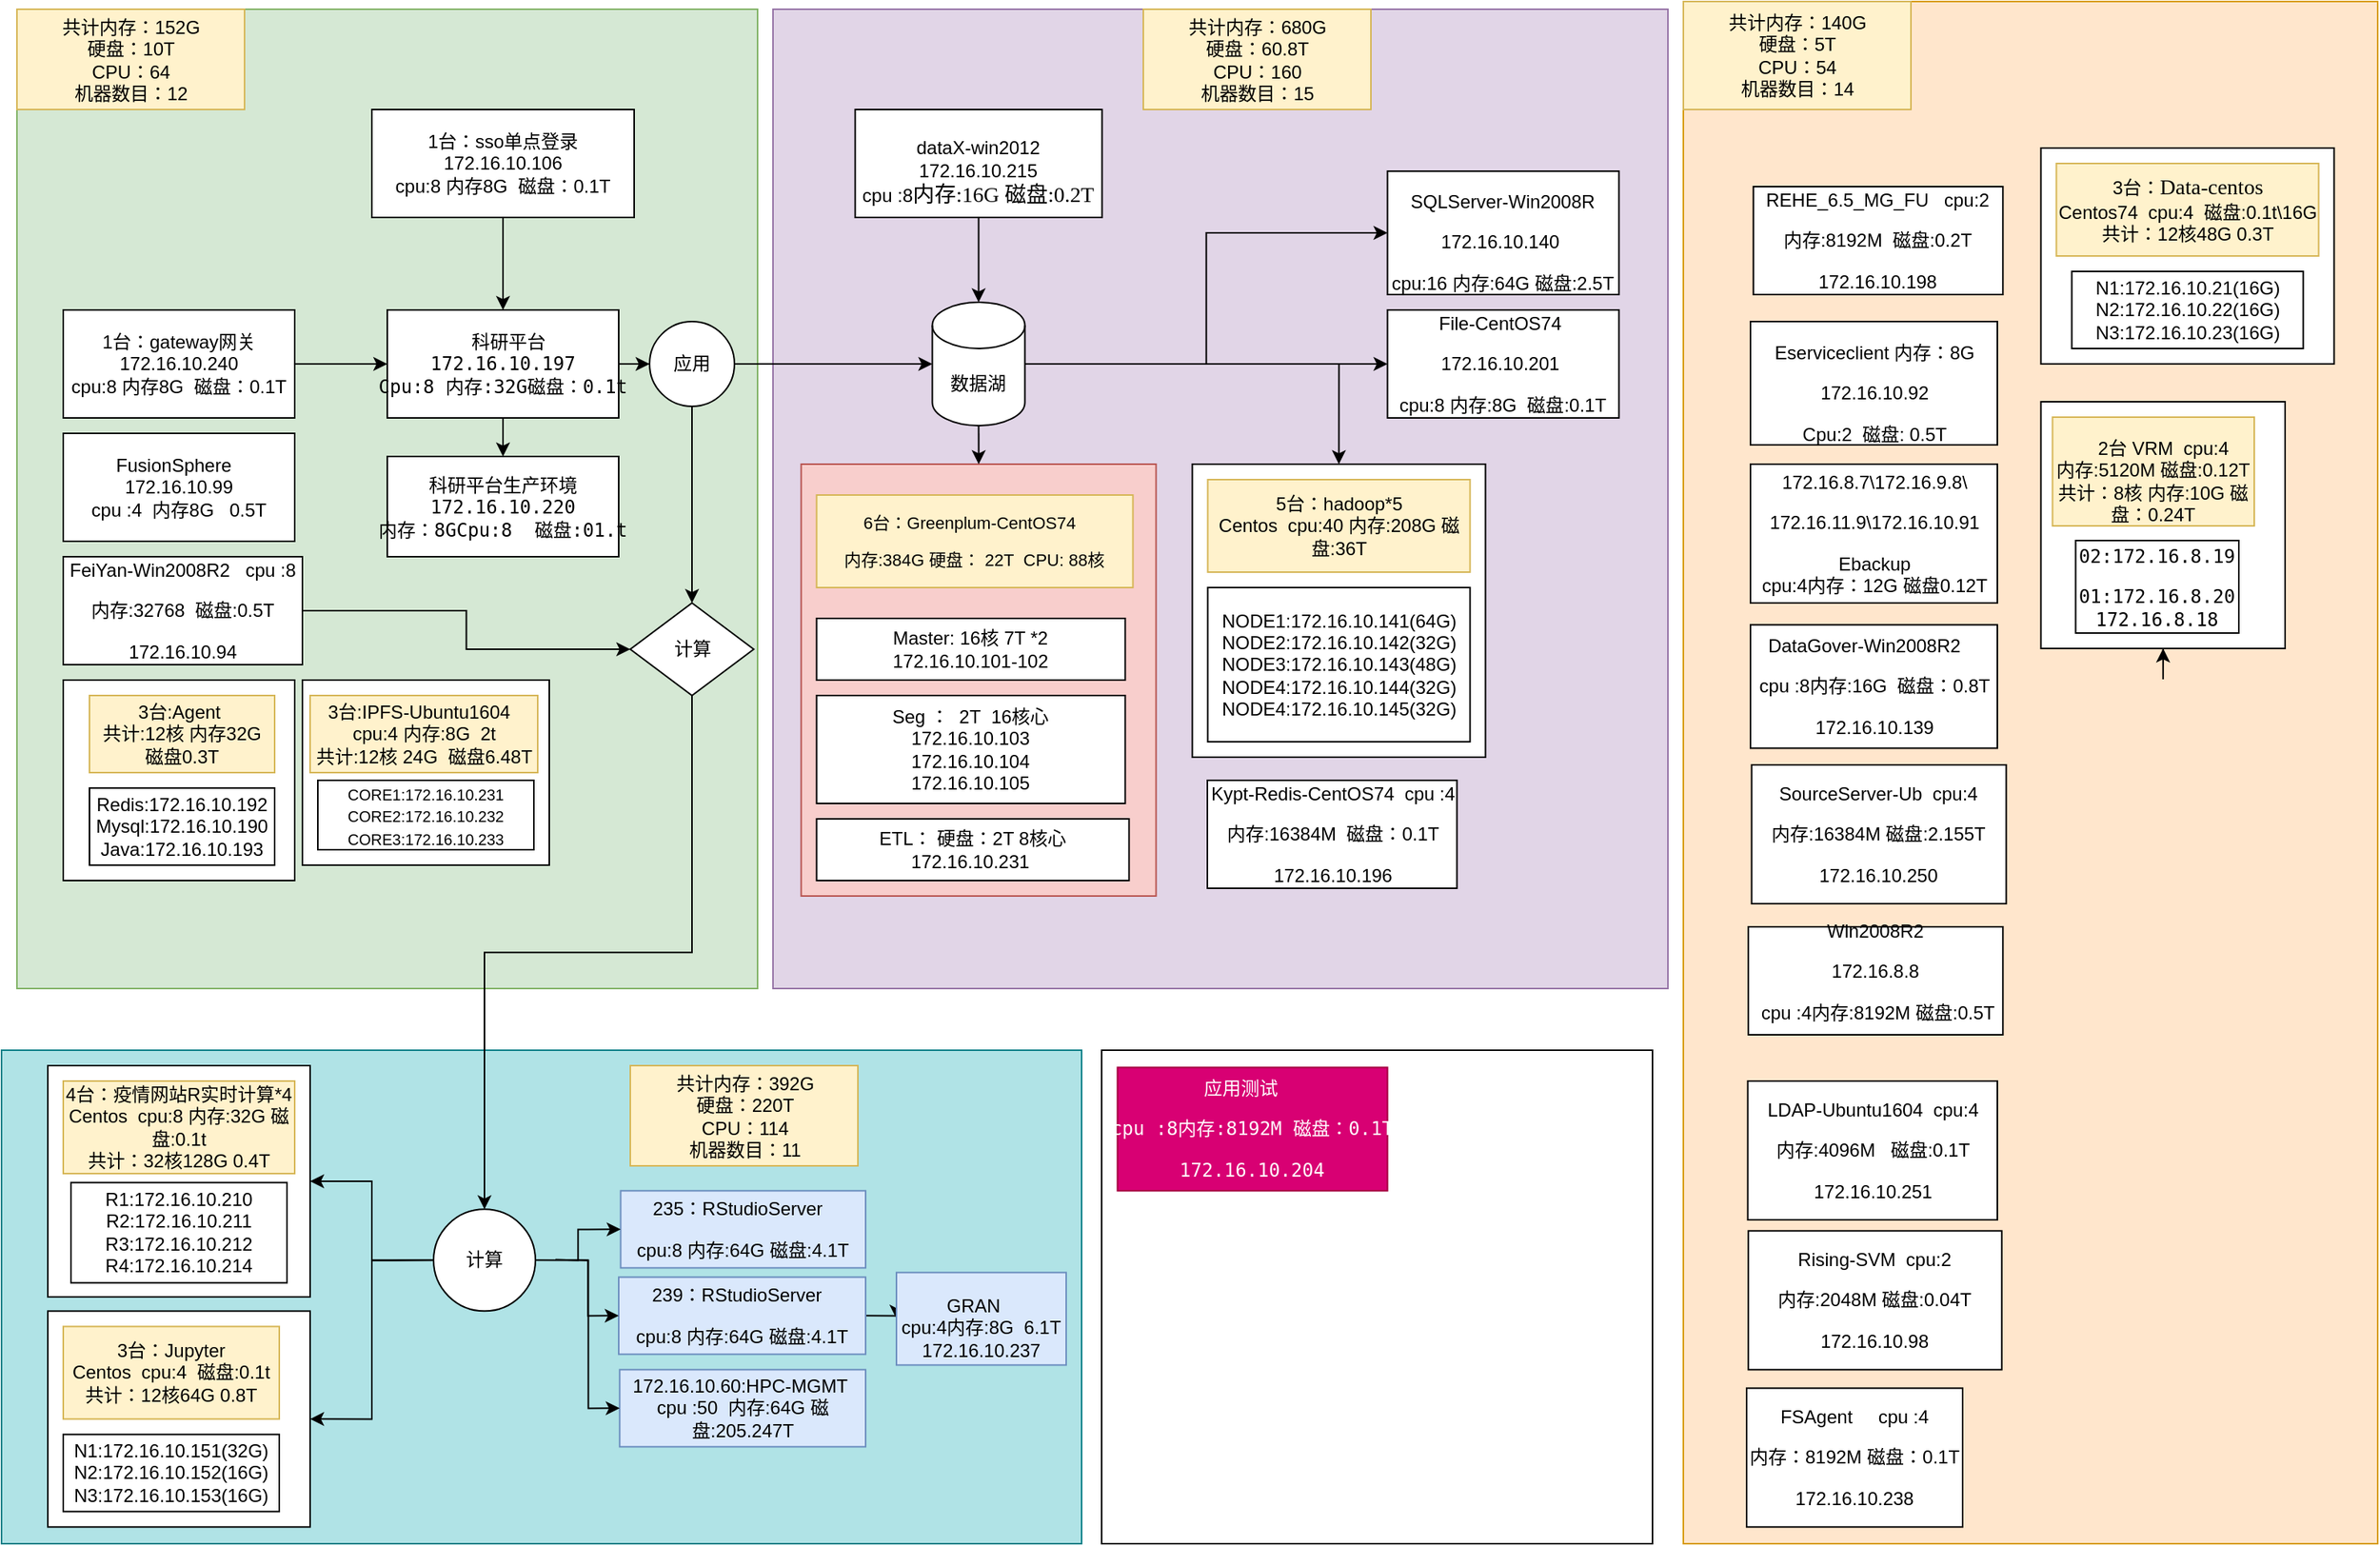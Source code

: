<mxfile version="13.9.1" type="github">
  <diagram id="a9xWCEwnpVEeIXBJkN2v" name="Page-5">
    <mxGraphModel dx="1422" dy="738" grid="1" gridSize="10" guides="1" tooltips="1" connect="1" arrows="1" fold="1" page="1" pageScale="1" pageWidth="827" pageHeight="1169" math="0" shadow="0">
      <root>
        <mxCell id="_sOQdATYZZMaT-qopSS8-0" />
        <mxCell id="_sOQdATYZZMaT-qopSS8-1" parent="_sOQdATYZZMaT-qopSS8-0" />
        <mxCell id="qQzqWTpzE-Hvz-Owr3Zb-6" value="" style="rounded=0;whiteSpace=wrap;html=1;" vertex="1" parent="_sOQdATYZZMaT-qopSS8-1">
          <mxGeometry x="753" y="770" width="357" height="320" as="geometry" />
        </mxCell>
        <mxCell id="RmF8rrvMvzuQaB33yWGe-4" value="" style="rounded=0;whiteSpace=wrap;html=1;fillColor=#ffe6cc;strokeColor=#d79b00;" parent="_sOQdATYZZMaT-qopSS8-1" vertex="1">
          <mxGeometry x="1130" y="90" width="450" height="1000" as="geometry" />
        </mxCell>
        <mxCell id="VveefS2Lsn5nwEsutOwT-69" value="" style="rounded=0;whiteSpace=wrap;html=1;fillColor=#b0e3e6;strokeColor=#0e8088;" parent="_sOQdATYZZMaT-qopSS8-1" vertex="1">
          <mxGeometry x="40" y="770" width="700" height="320" as="geometry" />
        </mxCell>
        <mxCell id="VveefS2Lsn5nwEsutOwT-68" value="" style="rounded=0;whiteSpace=wrap;html=1;fillColor=#d5e8d4;strokeColor=#82b366;" parent="_sOQdATYZZMaT-qopSS8-1" vertex="1">
          <mxGeometry x="50" y="95" width="480" height="635" as="geometry" />
        </mxCell>
        <mxCell id="VveefS2Lsn5nwEsutOwT-67" value="" style="rounded=0;whiteSpace=wrap;html=1;fillColor=#e1d5e7;strokeColor=#9673a6;" parent="_sOQdATYZZMaT-qopSS8-1" vertex="1">
          <mxGeometry x="540" y="95" width="580" height="635" as="geometry" />
        </mxCell>
        <mxCell id="VveefS2Lsn5nwEsutOwT-2" style="edgeStyle=orthogonalEdgeStyle;rounded=0;orthogonalLoop=1;jettySize=auto;html=1;exitX=1;exitY=0.5;exitDx=0;exitDy=0;entryX=0;entryY=0.5;entryDx=0;entryDy=0;" parent="_sOQdATYZZMaT-qopSS8-1" source="VveefS2Lsn5nwEsutOwT-0" target="VveefS2Lsn5nwEsutOwT-1" edge="1">
          <mxGeometry relative="1" as="geometry" />
        </mxCell>
        <mxCell id="VveefS2Lsn5nwEsutOwT-0" value="1台：gateway网关&lt;br&gt;172.16.10.240&lt;br&gt;cpu:8&amp;nbsp;&lt;span&gt;内存&lt;/span&gt;&lt;span lang=&quot;EN-US&quot;&gt;8G&amp;nbsp; &lt;/span&gt;&lt;span&gt;磁盘：&lt;/span&gt;&lt;span lang=&quot;EN-US&quot;&gt;0.1T&lt;/span&gt;" style="rounded=0;whiteSpace=wrap;html=1;" parent="_sOQdATYZZMaT-qopSS8-1" vertex="1">
          <mxGeometry x="80" y="290" width="150" height="70" as="geometry" />
        </mxCell>
        <mxCell id="VveefS2Lsn5nwEsutOwT-64" style="edgeStyle=orthogonalEdgeStyle;rounded=0;orthogonalLoop=1;jettySize=auto;html=1;exitX=1;exitY=0.5;exitDx=0;exitDy=0;" parent="_sOQdATYZZMaT-qopSS8-1" source="VveefS2Lsn5nwEsutOwT-1" target="VveefS2Lsn5nwEsutOwT-63" edge="1">
          <mxGeometry relative="1" as="geometry" />
        </mxCell>
        <mxCell id="qQzqWTpzE-Hvz-Owr3Zb-5" style="edgeStyle=orthogonalEdgeStyle;rounded=0;orthogonalLoop=1;jettySize=auto;html=1;exitX=0.5;exitY=1;exitDx=0;exitDy=0;entryX=0.5;entryY=0;entryDx=0;entryDy=0;" edge="1" parent="_sOQdATYZZMaT-qopSS8-1" source="VveefS2Lsn5nwEsutOwT-1" target="VveefS2Lsn5nwEsutOwT-82">
          <mxGeometry relative="1" as="geometry" />
        </mxCell>
        <mxCell id="VveefS2Lsn5nwEsutOwT-1" value="&lt;pre&gt;&amp;nbsp;科研平台&lt;br&gt;172.16.10.197&lt;span&gt;&lt;br&gt;&lt;/span&gt;&lt;span&gt;Cpu&lt;/span&gt;&lt;span lang=&quot;EN-US&quot;&gt;:8&amp;nbsp;&lt;/span&gt;内存&lt;span lang=&quot;EN-US&quot;&gt;:32G&lt;span&gt;磁盘：&lt;/span&gt;&lt;span lang=&quot;EN-US&quot;&gt;0.1t&lt;/span&gt;&lt;br&gt;&lt;/span&gt;&lt;/pre&gt;" style="rounded=0;whiteSpace=wrap;html=1;" parent="_sOQdATYZZMaT-qopSS8-1" vertex="1">
          <mxGeometry x="290" y="290" width="150" height="70" as="geometry" />
        </mxCell>
        <mxCell id="VveefS2Lsn5nwEsutOwT-54" style="edgeStyle=orthogonalEdgeStyle;rounded=0;orthogonalLoop=1;jettySize=auto;html=1;exitX=0.5;exitY=1;exitDx=0;exitDy=0;" parent="_sOQdATYZZMaT-qopSS8-1" source="VveefS2Lsn5nwEsutOwT-3" target="VveefS2Lsn5nwEsutOwT-50" edge="1">
          <mxGeometry relative="1" as="geometry" />
        </mxCell>
        <mxCell id="VveefS2Lsn5nwEsutOwT-3" value="&lt;p class=&quot;MsoNormal&quot; align=&quot;center&quot;&gt;&lt;/p&gt;dataX-win2012&lt;br&gt;172.16.10.215&lt;br&gt;cpu :8&lt;span style=&quot;font-size: 10.5pt&quot;&gt;内存&lt;/span&gt;&lt;span lang=&quot;EN-US&quot; style=&quot;font-size: 10.5pt ; font-family: &amp;#34;calibri&amp;#34; , &amp;#34;sans-serif&amp;#34;&quot;&gt;:16G&amp;nbsp;&lt;/span&gt;&lt;span style=&quot;font-size: 10.5pt&quot;&gt;磁盘&lt;/span&gt;&lt;span lang=&quot;EN-US&quot; style=&quot;font-size: 10.5pt ; font-family: &amp;#34;calibri&amp;#34; , &amp;#34;sans-serif&amp;#34;&quot;&gt;:0.2T&lt;/span&gt;" style="rounded=0;whiteSpace=wrap;html=1;" parent="_sOQdATYZZMaT-qopSS8-1" vertex="1">
          <mxGeometry x="593.25" y="160" width="160" height="70" as="geometry" />
        </mxCell>
        <mxCell id="VveefS2Lsn5nwEsutOwT-4" value="" style="rounded=0;whiteSpace=wrap;html=1;" parent="_sOQdATYZZMaT-qopSS8-1" vertex="1">
          <mxGeometry x="70" y="780" width="170" height="150" as="geometry" />
        </mxCell>
        <mxCell id="VveefS2Lsn5nwEsutOwT-7" value="&lt;span&gt;R2:172.16.10.212&lt;/span&gt;" style="rounded=0;whiteSpace=wrap;html=1;" parent="_sOQdATYZZMaT-qopSS8-1" vertex="1">
          <mxGeometry x="663.25" y="500" width="110" height="30" as="geometry" />
        </mxCell>
        <mxCell id="VveefS2Lsn5nwEsutOwT-8" value="&lt;span&gt;R4:172.16.10.214&lt;/span&gt;" style="rounded=0;whiteSpace=wrap;html=1;" parent="_sOQdATYZZMaT-qopSS8-1" vertex="1">
          <mxGeometry x="663.25" y="550" width="110" height="30" as="geometry" />
        </mxCell>
        <mxCell id="VveefS2Lsn5nwEsutOwT-9" value="4台：疫情网站R实时计算*4&lt;br&gt;&lt;span&gt;Centos&lt;/span&gt;&lt;span&gt;&amp;nbsp;&amp;nbsp;&lt;/span&gt;&lt;span&gt;cpu:8&amp;nbsp;&lt;/span&gt;&lt;span&gt;内存&lt;/span&gt;&lt;span lang=&quot;EN-US&quot;&gt;:32G&amp;nbsp;&lt;/span&gt;&lt;span&gt;磁盘&lt;/span&gt;&lt;span lang=&quot;EN-US&quot;&gt;:0.1t&lt;br&gt;&lt;/span&gt;&lt;span&gt;共计：32核128G 0.4T&lt;br&gt;&lt;/span&gt;" style="rounded=0;whiteSpace=wrap;html=1;fillColor=#fff2cc;strokeColor=#d6b656;" parent="_sOQdATYZZMaT-qopSS8-1" vertex="1">
          <mxGeometry x="80" y="790" width="150" height="60" as="geometry" />
        </mxCell>
        <mxCell id="VveefS2Lsn5nwEsutOwT-10" value="" style="rounded=0;whiteSpace=wrap;html=1;fillColor=#f8cecc;strokeColor=#b85450;" parent="_sOQdATYZZMaT-qopSS8-1" vertex="1">
          <mxGeometry x="558.25" y="390" width="230" height="280" as="geometry" />
        </mxCell>
        <mxCell id="VveefS2Lsn5nwEsutOwT-11" value="Master: 16核 7T *2&lt;br&gt;172.16.10.101-102" style="rounded=0;whiteSpace=wrap;html=1;" parent="_sOQdATYZZMaT-qopSS8-1" vertex="1">
          <mxGeometry x="568.25" y="490" width="200" height="40" as="geometry" />
        </mxCell>
        <mxCell id="VveefS2Lsn5nwEsutOwT-15" value="Seg ：&amp;nbsp; 2T&amp;nbsp; 16核心&lt;br&gt;172.16.10.103&lt;br&gt;172.16.10.104&lt;br&gt;172.16.10.105" style="rounded=0;whiteSpace=wrap;html=1;" parent="_sOQdATYZZMaT-qopSS8-1" vertex="1">
          <mxGeometry x="568.25" y="540" width="200" height="70" as="geometry" />
        </mxCell>
        <mxCell id="VveefS2Lsn5nwEsutOwT-19" value="R1:172.16.10.210&lt;br&gt;R2:172.16.10.211&lt;br&gt;R3:172.16.10.212&lt;br&gt;R4:172.16.10.214" style="rounded=0;whiteSpace=wrap;html=1;" parent="_sOQdATYZZMaT-qopSS8-1" vertex="1">
          <mxGeometry x="85" y="855.83" width="140" height="65" as="geometry" />
        </mxCell>
        <mxCell id="VveefS2Lsn5nwEsutOwT-23" value="&lt;p class=&quot;MsoNormal&quot; style=&quot;font-size: 11px&quot;&gt;&lt;span lang=&quot;EN-US&quot; style=&quot;font-size: 11px&quot;&gt;&lt;font style=&quot;font-size: 11px&quot;&gt;6台：Greenplum-CentOS74&amp;nbsp;&amp;nbsp;&lt;/font&gt;&lt;/span&gt;&lt;/p&gt;&lt;p class=&quot;MsoNormal&quot; style=&quot;font-size: 11px&quot;&gt;&lt;font&gt;内存&lt;span lang=&quot;EN-US&quot;&gt;:384G&amp;nbsp;&lt;/span&gt;&lt;/font&gt;&lt;span&gt;硬盘： 22T&amp;nbsp;&amp;nbsp;&lt;/span&gt;&lt;span&gt;CPU: 88核&lt;/span&gt;&lt;/p&gt;" style="rounded=0;whiteSpace=wrap;html=1;fillColor=#fff2cc;strokeColor=#d6b656;" parent="_sOQdATYZZMaT-qopSS8-1" vertex="1">
          <mxGeometry x="568.25" y="410" width="205" height="60" as="geometry" />
        </mxCell>
        <mxCell id="VveefS2Lsn5nwEsutOwT-24" value="ETL： 硬盘：2T 8核心&lt;br&gt;172.16.10.231&amp;nbsp;" style="rounded=0;whiteSpace=wrap;html=1;" parent="_sOQdATYZZMaT-qopSS8-1" vertex="1">
          <mxGeometry x="568.25" y="620" width="202.5" height="40" as="geometry" />
        </mxCell>
        <mxCell id="VveefS2Lsn5nwEsutOwT-27" style="edgeStyle=orthogonalEdgeStyle;rounded=0;orthogonalLoop=1;jettySize=auto;html=1;exitX=0.5;exitY=1;exitDx=0;exitDy=0;" parent="_sOQdATYZZMaT-qopSS8-1" source="VveefS2Lsn5nwEsutOwT-26" target="VveefS2Lsn5nwEsutOwT-1" edge="1">
          <mxGeometry relative="1" as="geometry" />
        </mxCell>
        <mxCell id="VveefS2Lsn5nwEsutOwT-26" value="1台：sso单点登录&lt;br&gt;172.16.10.106&lt;br&gt;cpu:8&amp;nbsp;&lt;span&gt;内存&lt;/span&gt;&lt;span lang=&quot;EN-US&quot;&gt;8G&amp;nbsp; &lt;/span&gt;&lt;span&gt;磁盘：&lt;/span&gt;&lt;span lang=&quot;EN-US&quot;&gt;0.1T&lt;/span&gt;" style="rounded=0;whiteSpace=wrap;html=1;" parent="_sOQdATYZZMaT-qopSS8-1" vertex="1">
          <mxGeometry x="280" y="160" width="170" height="70" as="geometry" />
        </mxCell>
        <mxCell id="VveefS2Lsn5nwEsutOwT-29" value="&lt;p class=&quot;MsoNormal&quot;&gt;&lt;span lang=&quot;EN-US&quot;&gt;File-CentOS74&amp;nbsp;&lt;/span&gt;&lt;/p&gt;&lt;p class=&quot;MsoNormal&quot;&gt;&lt;span lang=&quot;EN-US&quot;&gt;172.16.10.201&amp;nbsp;&lt;/span&gt;&lt;/p&gt;&lt;p class=&quot;MsoNormal&quot;&gt;&lt;span lang=&quot;EN-US&quot;&gt;cpu:8&amp;nbsp;&lt;/span&gt;&lt;span&gt;内存&lt;/span&gt;&lt;span lang=&quot;EN-US&quot;&gt;:8G&amp;nbsp; &lt;/span&gt;&lt;span&gt;磁盘&lt;/span&gt;&lt;span lang=&quot;EN-US&quot;&gt;:0.1T&lt;/span&gt;&lt;/p&gt;" style="rounded=0;whiteSpace=wrap;html=1;" parent="_sOQdATYZZMaT-qopSS8-1" vertex="1">
          <mxGeometry x="938.25" y="290" width="150" height="70" as="geometry" />
        </mxCell>
        <mxCell id="VveefS2Lsn5nwEsutOwT-31" value="&lt;p class=&quot;MsoNormal&quot; align=&quot;center&quot;&gt;&lt;span lang=&quot;EN-US&quot;&gt;235：RStudioServer&amp;nbsp;&amp;nbsp;&lt;/span&gt;&lt;/p&gt;&lt;p class=&quot;MsoNormal&quot; align=&quot;center&quot;&gt;&lt;span lang=&quot;EN-US&quot;&gt;cpu:8&amp;nbsp;&lt;/span&gt;&lt;span&gt;内存&lt;/span&gt;&lt;span lang=&quot;EN-US&quot;&gt;:64G&amp;nbsp;&lt;/span&gt;&lt;span&gt;磁盘&lt;/span&gt;&lt;span lang=&quot;EN-US&quot;&gt;:4.1T&lt;/span&gt;&lt;/p&gt;" style="rounded=0;whiteSpace=wrap;html=1;fillColor=#dae8fc;strokeColor=#6c8ebf;" parent="_sOQdATYZZMaT-qopSS8-1" vertex="1">
          <mxGeometry x="441.25" y="861.17" width="158.75" height="50" as="geometry" />
        </mxCell>
        <mxCell id="RmF8rrvMvzuQaB33yWGe-5" style="edgeStyle=orthogonalEdgeStyle;rounded=0;orthogonalLoop=1;jettySize=auto;html=1;exitX=1;exitY=0.5;exitDx=0;exitDy=0;entryX=0;entryY=0.5;entryDx=0;entryDy=0;" parent="_sOQdATYZZMaT-qopSS8-1" source="VveefS2Lsn5nwEsutOwT-32" target="uSNJX9DwxcgCSr0mQPIk-10" edge="1">
          <mxGeometry relative="1" as="geometry" />
        </mxCell>
        <mxCell id="VveefS2Lsn5nwEsutOwT-32" value="&lt;p class=&quot;MsoNormal&quot; align=&quot;center&quot;&gt;&lt;span lang=&quot;EN-US&quot;&gt;239：RStudioServer&amp;nbsp;&amp;nbsp;&lt;/span&gt;&lt;/p&gt;&lt;p class=&quot;MsoNormal&quot; align=&quot;center&quot;&gt;&lt;span lang=&quot;EN-US&quot;&gt;cpu:8&amp;nbsp;&lt;/span&gt;&lt;span&gt;内存&lt;/span&gt;&lt;span lang=&quot;EN-US&quot;&gt;:64G&amp;nbsp;&lt;/span&gt;&lt;span&gt;磁盘&lt;/span&gt;&lt;span lang=&quot;EN-US&quot;&gt;:4.1T&lt;/span&gt;&lt;/p&gt;" style="rounded=0;whiteSpace=wrap;html=1;fillColor=#dae8fc;strokeColor=#6c8ebf;" parent="_sOQdATYZZMaT-qopSS8-1" vertex="1">
          <mxGeometry x="440" y="917.17" width="160" height="50" as="geometry" />
        </mxCell>
        <mxCell id="VveefS2Lsn5nwEsutOwT-33" value="&lt;p class=&quot;MsoNormal&quot;&gt;&lt;span lang=&quot;EN-US&quot;&gt;172.16.10.60:HPC-MGMT&amp;nbsp;&lt;br&gt;cpu :50&amp;nbsp;&amp;nbsp;&lt;/span&gt;&lt;span&gt;内存&lt;/span&gt;&lt;span lang=&quot;EN-US&quot;&gt;:64G&amp;nbsp;&lt;/span&gt;&lt;span&gt;磁盘&lt;/span&gt;&lt;span lang=&quot;EN-US&quot;&gt;:205.247T&lt;/span&gt;&lt;/p&gt;" style="rounded=0;whiteSpace=wrap;html=1;fillColor=#dae8fc;strokeColor=#6c8ebf;" parent="_sOQdATYZZMaT-qopSS8-1" vertex="1">
          <mxGeometry x="440.63" y="977.17" width="159.37" height="50" as="geometry" />
        </mxCell>
        <mxCell id="VveefS2Lsn5nwEsutOwT-46" value="" style="rounded=0;whiteSpace=wrap;html=1;" parent="_sOQdATYZZMaT-qopSS8-1" vertex="1">
          <mxGeometry x="811.75" y="390" width="190" height="190" as="geometry" />
        </mxCell>
        <mxCell id="VveefS2Lsn5nwEsutOwT-47" value="5台：hadoop*5&lt;br&gt;&lt;span&gt;Centos&lt;/span&gt;&lt;span&gt;&amp;nbsp;&amp;nbsp;&lt;/span&gt;&lt;span&gt;cpu:40&amp;nbsp;&lt;/span&gt;&lt;span&gt;内存&lt;/span&gt;&lt;span lang=&quot;EN-US&quot;&gt;:208G&amp;nbsp;&lt;/span&gt;&lt;span&gt;磁盘&lt;/span&gt;&lt;span lang=&quot;EN-US&quot;&gt;:36T&lt;/span&gt;&lt;span&gt;&lt;br&gt;&lt;/span&gt;" style="rounded=0;whiteSpace=wrap;html=1;fillColor=#fff2cc;strokeColor=#d6b656;" parent="_sOQdATYZZMaT-qopSS8-1" vertex="1">
          <mxGeometry x="821.75" y="400" width="170" height="60" as="geometry" />
        </mxCell>
        <mxCell id="VveefS2Lsn5nwEsutOwT-48" value="NODE1:172.16.10.141(64G)&lt;br&gt;NODE2:172.16.10.142(32G)&lt;br&gt;NODE3:172.16.10.143(48G)&lt;br&gt;NODE4:172.16.10.144(32G)&lt;br&gt;NODE4:172.16.10.145(32G)" style="rounded=0;whiteSpace=wrap;html=1;" parent="_sOQdATYZZMaT-qopSS8-1" vertex="1">
          <mxGeometry x="821.75" y="470" width="170" height="100" as="geometry" />
        </mxCell>
        <mxCell id="VveefS2Lsn5nwEsutOwT-53" style="edgeStyle=orthogonalEdgeStyle;rounded=0;orthogonalLoop=1;jettySize=auto;html=1;exitX=1;exitY=0.5;exitDx=0;exitDy=0;exitPerimeter=0;entryX=0.5;entryY=0;entryDx=0;entryDy=0;" parent="_sOQdATYZZMaT-qopSS8-1" source="VveefS2Lsn5nwEsutOwT-50" target="VveefS2Lsn5nwEsutOwT-46" edge="1">
          <mxGeometry relative="1" as="geometry" />
        </mxCell>
        <mxCell id="VveefS2Lsn5nwEsutOwT-61" style="edgeStyle=orthogonalEdgeStyle;rounded=0;orthogonalLoop=1;jettySize=auto;html=1;exitX=1;exitY=0.5;exitDx=0;exitDy=0;exitPerimeter=0;" parent="_sOQdATYZZMaT-qopSS8-1" source="VveefS2Lsn5nwEsutOwT-50" target="VveefS2Lsn5nwEsutOwT-29" edge="1">
          <mxGeometry relative="1" as="geometry" />
        </mxCell>
        <mxCell id="VveefS2Lsn5nwEsutOwT-62" style="edgeStyle=orthogonalEdgeStyle;rounded=0;orthogonalLoop=1;jettySize=auto;html=1;exitX=1;exitY=0.5;exitDx=0;exitDy=0;exitPerimeter=0;entryX=0;entryY=0.5;entryDx=0;entryDy=0;" parent="_sOQdATYZZMaT-qopSS8-1" source="VveefS2Lsn5nwEsutOwT-50" target="VveefS2Lsn5nwEsutOwT-60" edge="1">
          <mxGeometry relative="1" as="geometry" />
        </mxCell>
        <mxCell id="VveefS2Lsn5nwEsutOwT-66" style="edgeStyle=orthogonalEdgeStyle;rounded=0;orthogonalLoop=1;jettySize=auto;html=1;exitX=0.5;exitY=1;exitDx=0;exitDy=0;exitPerimeter=0;" parent="_sOQdATYZZMaT-qopSS8-1" source="VveefS2Lsn5nwEsutOwT-50" target="VveefS2Lsn5nwEsutOwT-10" edge="1">
          <mxGeometry relative="1" as="geometry" />
        </mxCell>
        <mxCell id="VveefS2Lsn5nwEsutOwT-50" value="数据湖" style="shape=cylinder3;whiteSpace=wrap;html=1;boundedLbl=1;backgroundOutline=1;size=15;" parent="_sOQdATYZZMaT-qopSS8-1" vertex="1">
          <mxGeometry x="643.25" y="285" width="60" height="80" as="geometry" />
        </mxCell>
        <mxCell id="VveefS2Lsn5nwEsutOwT-55" value="" style="rounded=0;whiteSpace=wrap;html=1;" parent="_sOQdATYZZMaT-qopSS8-1" vertex="1">
          <mxGeometry x="70" y="939.17" width="170" height="140" as="geometry" />
        </mxCell>
        <mxCell id="VveefS2Lsn5nwEsutOwT-56" value="3台：Jupyter&lt;br&gt;&lt;span&gt;Centos&lt;/span&gt;&lt;span&gt;&amp;nbsp;&amp;nbsp;&lt;/span&gt;&lt;span&gt;cpu:4&amp;nbsp;&lt;/span&gt;&lt;span lang=&quot;EN-US&quot;&gt;&amp;nbsp;&lt;/span&gt;&lt;span&gt;磁盘&lt;/span&gt;&lt;span lang=&quot;EN-US&quot;&gt;:0.1t&lt;br&gt;&lt;/span&gt;&lt;span&gt;共计：12核64G 0.8T&lt;br&gt;&lt;/span&gt;" style="rounded=0;whiteSpace=wrap;html=1;fillColor=#fff2cc;strokeColor=#d6b656;" parent="_sOQdATYZZMaT-qopSS8-1" vertex="1">
          <mxGeometry x="80" y="949.17" width="140" height="60" as="geometry" />
        </mxCell>
        <mxCell id="VveefS2Lsn5nwEsutOwT-57" value="N1:172.16.10.151(32G)&lt;br&gt;N2:172.16.10.152(16G)&lt;br&gt;N3:172.16.10.153(16G)" style="rounded=0;whiteSpace=wrap;html=1;" parent="_sOQdATYZZMaT-qopSS8-1" vertex="1">
          <mxGeometry x="80" y="1019.17" width="140" height="50" as="geometry" />
        </mxCell>
        <mxCell id="VveefS2Lsn5nwEsutOwT-59" value="FusionSphere&amp;nbsp;&amp;nbsp;&lt;br&gt;172.16.10.99&lt;br&gt;cpu :4&amp;nbsp;&amp;nbsp;&lt;span&gt;内存&lt;/span&gt;&lt;span lang=&quot;EN-US&quot;&gt;8G&amp;nbsp; &amp;nbsp;&lt;/span&gt;&lt;span lang=&quot;EN-US&quot;&gt;0.5T&lt;/span&gt;" style="rounded=0;whiteSpace=wrap;html=1;" parent="_sOQdATYZZMaT-qopSS8-1" vertex="1">
          <mxGeometry x="80" y="370" width="150" height="70" as="geometry" />
        </mxCell>
        <mxCell id="VveefS2Lsn5nwEsutOwT-60" value="&lt;p class=&quot;MsoNormal&quot; align=&quot;center&quot;&gt;&lt;span lang=&quot;EN-US&quot;&gt;SQLServer-Win2008R&lt;/span&gt;&lt;/p&gt;&lt;p class=&quot;MsoNormal&quot; align=&quot;center&quot;&gt;&lt;span&gt;172.16.10.140&amp;nbsp;&lt;/span&gt;&lt;/p&gt;cpu:16&amp;nbsp;&lt;span&gt;内存&lt;/span&gt;&lt;span lang=&quot;EN-US&quot;&gt;:64G &lt;/span&gt;&lt;span&gt;磁盘&lt;/span&gt;&lt;span lang=&quot;EN-US&quot;&gt;:2.5T&lt;/span&gt;" style="rounded=0;whiteSpace=wrap;html=1;" parent="_sOQdATYZZMaT-qopSS8-1" vertex="1">
          <mxGeometry x="938.25" y="200" width="150" height="80" as="geometry" />
        </mxCell>
        <mxCell id="VveefS2Lsn5nwEsutOwT-65" style="edgeStyle=orthogonalEdgeStyle;rounded=0;orthogonalLoop=1;jettySize=auto;html=1;exitX=1;exitY=0.5;exitDx=0;exitDy=0;" parent="_sOQdATYZZMaT-qopSS8-1" source="VveefS2Lsn5nwEsutOwT-63" target="VveefS2Lsn5nwEsutOwT-50" edge="1">
          <mxGeometry relative="1" as="geometry" />
        </mxCell>
        <mxCell id="VveefS2Lsn5nwEsutOwT-71" style="edgeStyle=orthogonalEdgeStyle;rounded=0;orthogonalLoop=1;jettySize=auto;html=1;exitX=0.5;exitY=1;exitDx=0;exitDy=0;" parent="_sOQdATYZZMaT-qopSS8-1" source="VveefS2Lsn5nwEsutOwT-63" target="VveefS2Lsn5nwEsutOwT-70" edge="1">
          <mxGeometry relative="1" as="geometry" />
        </mxCell>
        <mxCell id="VveefS2Lsn5nwEsutOwT-63" value="应用" style="ellipse;whiteSpace=wrap;html=1;aspect=fixed;" parent="_sOQdATYZZMaT-qopSS8-1" vertex="1">
          <mxGeometry x="460" y="297.5" width="55" height="55" as="geometry" />
        </mxCell>
        <mxCell id="RmF8rrvMvzuQaB33yWGe-7" style="edgeStyle=orthogonalEdgeStyle;rounded=0;orthogonalLoop=1;jettySize=auto;html=1;exitX=0.5;exitY=1;exitDx=0;exitDy=0;entryX=0.5;entryY=0;entryDx=0;entryDy=0;" parent="_sOQdATYZZMaT-qopSS8-1" source="VveefS2Lsn5nwEsutOwT-70" target="RmF8rrvMvzuQaB33yWGe-6" edge="1">
          <mxGeometry relative="1" as="geometry" />
        </mxCell>
        <mxCell id="VveefS2Lsn5nwEsutOwT-70" value="计算" style="rhombus;whiteSpace=wrap;html=1;" parent="_sOQdATYZZMaT-qopSS8-1" vertex="1">
          <mxGeometry x="447.5" y="480" width="80" height="60" as="geometry" />
        </mxCell>
        <mxCell id="VveefS2Lsn5nwEsutOwT-75" style="edgeStyle=orthogonalEdgeStyle;rounded=0;orthogonalLoop=1;jettySize=auto;html=1;exitX=1;exitY=0.333;exitDx=0;exitDy=0;exitPerimeter=0;entryX=0;entryY=0.5;entryDx=0;entryDy=0;" parent="_sOQdATYZZMaT-qopSS8-1" target="VveefS2Lsn5nwEsutOwT-32" edge="1">
          <mxGeometry relative="1" as="geometry">
            <mxPoint x="399" y="905.837" as="sourcePoint" />
          </mxGeometry>
        </mxCell>
        <mxCell id="VveefS2Lsn5nwEsutOwT-76" style="edgeStyle=orthogonalEdgeStyle;rounded=0;orthogonalLoop=1;jettySize=auto;html=1;exitX=1;exitY=0.333;exitDx=0;exitDy=0;exitPerimeter=0;entryX=0;entryY=0.5;entryDx=0;entryDy=0;" parent="_sOQdATYZZMaT-qopSS8-1" target="VveefS2Lsn5nwEsutOwT-33" edge="1">
          <mxGeometry relative="1" as="geometry">
            <mxPoint x="399" y="905.837" as="sourcePoint" />
          </mxGeometry>
        </mxCell>
        <mxCell id="VveefS2Lsn5nwEsutOwT-80" style="edgeStyle=orthogonalEdgeStyle;rounded=0;orthogonalLoop=1;jettySize=auto;html=1;exitX=1;exitY=0.5;exitDx=0;exitDy=0;entryX=0;entryY=0.5;entryDx=0;entryDy=0;" parent="_sOQdATYZZMaT-qopSS8-1" source="RmF8rrvMvzuQaB33yWGe-6" target="VveefS2Lsn5nwEsutOwT-31" edge="1">
          <mxGeometry relative="1" as="geometry">
            <mxPoint x="399" y="905.837" as="sourcePoint" />
          </mxGeometry>
        </mxCell>
        <mxCell id="VveefS2Lsn5nwEsutOwT-82" value="&lt;pre&gt;科研平台生产环境&lt;br&gt;&lt;span&gt;172.16.10.220&lt;br&gt;&lt;/span&gt;&lt;span lang=&quot;EN-US&quot;&gt;内存：&lt;span lang=&quot;EN-US&quot;&gt;8G&lt;/span&gt;Cpu:8&amp;nbsp; &lt;/span&gt;磁盘&lt;span lang=&quot;EN-US&quot;&gt;:01.t&lt;/span&gt;&lt;/pre&gt;" style="rounded=0;whiteSpace=wrap;html=1;align=center;" parent="_sOQdATYZZMaT-qopSS8-1" vertex="1">
          <mxGeometry x="290" y="385" width="150" height="65" as="geometry" />
        </mxCell>
        <mxCell id="VveefS2Lsn5nwEsutOwT-83" value="&lt;p class=&quot;MsoNormal&quot; align=&quot;center&quot;&gt;&lt;span lang=&quot;EN-US&quot;&gt;Eserviceclient &lt;/span&gt;&lt;span&gt;内存：&lt;/span&gt;&lt;span lang=&quot;EN-US&quot;&gt;8G&lt;/span&gt;&lt;/p&gt;&lt;p class=&quot;MsoNormal&quot; align=&quot;center&quot;&gt;&lt;span lang=&quot;EN-US&quot;&gt;172.16.10.92&lt;/span&gt;&lt;/p&gt;&lt;span&gt;Cpu&lt;/span&gt;&lt;span lang=&quot;EN-US&quot;&gt;:2&amp;nbsp; &lt;/span&gt;&lt;span&gt;磁盘&lt;/span&gt;&lt;span lang=&quot;EN-US&quot;&gt;: 0.5T&lt;/span&gt;&lt;span&gt;&lt;br&gt;&lt;/span&gt;" style="rounded=0;whiteSpace=wrap;html=1;" parent="_sOQdATYZZMaT-qopSS8-1" vertex="1">
          <mxGeometry x="1173.5" y="297.5" width="160" height="80" as="geometry" />
        </mxCell>
        <mxCell id="VveefS2Lsn5nwEsutOwT-84" value="&lt;span lang=&quot;EN-US&quot;&gt;172.16.8.7\&lt;/span&gt;&lt;span lang=&quot;EN-US&quot;&gt;172.16.9.8\&lt;/span&gt;&lt;br&gt;&lt;p class=&quot;MsoNormal&quot; align=&quot;center&quot;&gt;&lt;span lang=&quot;EN-US&quot;&gt;172.16.11.9\&lt;/span&gt;&lt;span&gt;172.16.10.91&lt;/span&gt;&lt;/p&gt;&lt;span&gt;Ebackup&lt;br&gt;&lt;/span&gt;&lt;span&gt;cpu:4&lt;/span&gt;&lt;span&gt;内存：&lt;/span&gt;&lt;span lang=&quot;EN-US&quot;&gt;12G &lt;/span&gt;&lt;span&gt;磁盘&lt;/span&gt;&lt;span lang=&quot;EN-US&quot;&gt;0.12T&lt;/span&gt;" style="rounded=0;whiteSpace=wrap;html=1;" parent="_sOQdATYZZMaT-qopSS8-1" vertex="1">
          <mxGeometry x="1173.5" y="390" width="160" height="90" as="geometry" />
        </mxCell>
        <mxCell id="VveefS2Lsn5nwEsutOwT-85" value="" style="rounded=0;whiteSpace=wrap;html=1;" parent="_sOQdATYZZMaT-qopSS8-1" vertex="1">
          <mxGeometry x="1361.75" y="185" width="190" height="140" as="geometry" />
        </mxCell>
        <mxCell id="VveefS2Lsn5nwEsutOwT-86" value="3台：&lt;span lang=&quot;EN-US&quot; style=&quot;font-size: 10.5pt ; font-family: &amp;#34;calibri&amp;#34; , &amp;#34;sans-serif&amp;#34;&quot;&gt;Data-centos&lt;/span&gt;&lt;br&gt;&lt;span&gt;Centos74&lt;/span&gt;&lt;span&gt;&amp;nbsp;&amp;nbsp;&lt;/span&gt;&lt;span&gt;cpu:4&amp;nbsp;&lt;/span&gt;&lt;span lang=&quot;EN-US&quot;&gt;&amp;nbsp;&lt;/span&gt;&lt;span&gt;磁盘&lt;/span&gt;&lt;span lang=&quot;EN-US&quot;&gt;:0.1t\16G&lt;br&gt;&lt;/span&gt;&lt;span&gt;共计：12核48G 0.3T&lt;br&gt;&lt;/span&gt;" style="rounded=0;whiteSpace=wrap;html=1;fillColor=#fff2cc;strokeColor=#d6b656;" parent="_sOQdATYZZMaT-qopSS8-1" vertex="1">
          <mxGeometry x="1371.75" y="195" width="170" height="60" as="geometry" />
        </mxCell>
        <mxCell id="VveefS2Lsn5nwEsutOwT-87" value="N1:172.16.10.21(16G)&lt;br&gt;N2:172.16.10.22(16G)&lt;br&gt;N3:172.16.10.23(16G)" style="rounded=0;whiteSpace=wrap;html=1;" parent="_sOQdATYZZMaT-qopSS8-1" vertex="1">
          <mxGeometry x="1381.75" y="265" width="150" height="50" as="geometry" />
        </mxCell>
        <mxCell id="VveefS2Lsn5nwEsutOwT-90" value="Win2008R2&lt;br&gt;&lt;p class=&quot;MsoNormal&quot; align=&quot;center&quot;&gt;&lt;span lang=&quot;EN-US&quot;&gt;172.16.8.8&lt;/span&gt;&lt;/p&gt;&lt;p class=&quot;MsoNormal&quot; align=&quot;center&quot;&gt;&lt;span lang=&quot;EN-US&quot;&gt;&lt;/span&gt;&lt;/p&gt;&lt;p class=&quot;MsoNormal&quot; align=&quot;center&quot;&gt;&lt;span lang=&quot;EN-US&quot;&gt;&amp;nbsp;cpu :4&lt;/span&gt;&lt;span&gt;内存&lt;/span&gt;&lt;span lang=&quot;EN-US&quot;&gt;:8192M &lt;/span&gt;&lt;span&gt;磁盘&lt;/span&gt;&lt;span lang=&quot;EN-US&quot;&gt;:0.5T&lt;/span&gt;&lt;/p&gt;" style="rounded=0;whiteSpace=wrap;html=1;" parent="_sOQdATYZZMaT-qopSS8-1" vertex="1">
          <mxGeometry x="1172.12" y="690" width="165" height="70" as="geometry" />
        </mxCell>
        <mxCell id="VveefS2Lsn5nwEsutOwT-93" style="edgeStyle=orthogonalEdgeStyle;rounded=0;orthogonalLoop=1;jettySize=auto;html=1;exitX=0.5;exitY=1;exitDx=0;exitDy=0;" parent="_sOQdATYZZMaT-qopSS8-1" source="VveefS2Lsn5nwEsutOwT-90" target="VveefS2Lsn5nwEsutOwT-90" edge="1">
          <mxGeometry relative="1" as="geometry" />
        </mxCell>
        <mxCell id="VveefS2Lsn5nwEsutOwT-98" value="" style="rounded=0;whiteSpace=wrap;html=1;" parent="_sOQdATYZZMaT-qopSS8-1" vertex="1">
          <mxGeometry x="1361.75" y="349.5" width="158.25" height="160" as="geometry" />
        </mxCell>
        <mxCell id="VveefS2Lsn5nwEsutOwT-99" value="&lt;p class=&quot;MsoNormal&quot; align=&quot;center&quot;&gt;&lt;/p&gt;&amp;nbsp; &amp;nbsp; &amp;nbsp; &amp;nbsp;2台 VRM&amp;nbsp; cpu:4&amp;nbsp; &amp;nbsp; &lt;span&gt;内存&lt;/span&gt;&lt;span lang=&quot;EN-US&quot;&gt;:5120M &lt;/span&gt;&lt;span&gt;磁盘&lt;/span&gt;&lt;span lang=&quot;EN-US&quot;&gt;:0.12T&lt;br&gt;共计：8核 内存:10G 磁盘：0.24T&lt;br&gt;&lt;/span&gt;" style="rounded=0;whiteSpace=wrap;html=1;fillColor=#fff2cc;strokeColor=#d6b656;" parent="_sOQdATYZZMaT-qopSS8-1" vertex="1">
          <mxGeometry x="1369.25" y="359.5" width="130.75" height="70.5" as="geometry" />
        </mxCell>
        <mxCell id="VveefS2Lsn5nwEsutOwT-100" value="&lt;pre&gt;02:172.16.8.19&lt;/pre&gt;&lt;pre&gt;01:172.16.8.20&lt;br&gt;172.16.8.18&lt;/pre&gt;" style="rounded=0;whiteSpace=wrap;html=1;fontFamily=Helvetica;" parent="_sOQdATYZZMaT-qopSS8-1" vertex="1">
          <mxGeometry x="1384.25" y="439.5" width="105.75" height="60" as="geometry" />
        </mxCell>
        <mxCell id="VveefS2Lsn5nwEsutOwT-101" style="edgeStyle=orthogonalEdgeStyle;rounded=0;orthogonalLoop=1;jettySize=auto;html=1;exitX=0.5;exitY=1;exitDx=0;exitDy=0;" parent="_sOQdATYZZMaT-qopSS8-1" source="VveefS2Lsn5nwEsutOwT-98" target="VveefS2Lsn5nwEsutOwT-98" edge="1">
          <mxGeometry relative="1" as="geometry" />
        </mxCell>
        <mxCell id="ILvByJmzDbEsr_OMc3Pg-1" value="&lt;pre&gt;&lt;span lang=&quot;EN-US&quot;&gt;应用测试&amp;nbsp; &lt;/span&gt;&lt;/pre&gt;&lt;pre&gt;&lt;span lang=&quot;EN-US&quot;&gt;cpu :8&lt;/span&gt;&lt;span&gt;内存&lt;/span&gt;&lt;span lang=&quot;EN-US&quot;&gt;:8192M &lt;/span&gt;&lt;span&gt;磁盘：&lt;/span&gt;&lt;span lang=&quot;EN-US&quot;&gt;0.1T&lt;br&gt;&lt;p class=&quot;MsoNormal&quot; align=&quot;center&quot;&gt;&lt;span lang=&quot;EN-US&quot;&gt;172.16.10.204&lt;/span&gt;&lt;/p&gt;&lt;/span&gt;&lt;/pre&gt;" style="rounded=0;whiteSpace=wrap;html=1;fillColor=#d80073;strokeColor=#A50040;fontColor=#ffffff;" parent="_sOQdATYZZMaT-qopSS8-1" vertex="1">
          <mxGeometry x="763.25" y="781.17" width="175" height="80" as="geometry" />
        </mxCell>
        <mxCell id="ILvByJmzDbEsr_OMc3Pg-3" value="&lt;p class=&quot;MsoNormal&quot; align=&quot;center&quot;&gt;&lt;span lang=&quot;EN-US&quot;&gt;SourceServer-Ub&amp;nbsp; cpu:4&lt;/span&gt;&lt;/p&gt;&lt;span&gt;内存&lt;/span&gt;&lt;span lang=&quot;EN-US&quot;&gt;:16384M &lt;/span&gt;&lt;span&gt;磁盘&lt;/span&gt;&lt;span lang=&quot;EN-US&quot;&gt;:2.155T&lt;br&gt;&lt;p class=&quot;MsoNormal&quot; align=&quot;center&quot;&gt;&lt;span lang=&quot;EN-US&quot;&gt;172.16.10.250&lt;/span&gt;&lt;/p&gt;&lt;/span&gt;" style="rounded=0;whiteSpace=wrap;html=1;" parent="_sOQdATYZZMaT-qopSS8-1" vertex="1">
          <mxGeometry x="1174.25" y="585" width="165" height="90" as="geometry" />
        </mxCell>
        <mxCell id="ILvByJmzDbEsr_OMc3Pg-5" value="&lt;p class=&quot;MsoNormal&quot; align=&quot;center&quot;&gt;&lt;span lang=&quot;EN-US&quot;&gt;Rising-SVM&amp;nbsp; cpu:2&lt;/span&gt;&lt;/p&gt;&lt;span&gt;内存&lt;/span&gt;&lt;span lang=&quot;EN-US&quot;&gt;:2048M &lt;/span&gt;&lt;span&gt;磁盘&lt;/span&gt;&lt;span lang=&quot;EN-US&quot;&gt;:0.04T&lt;br&gt;&lt;p class=&quot;MsoNormal&quot; align=&quot;center&quot;&gt;&lt;span lang=&quot;EN-US&quot;&gt;172.16.10.98&lt;/span&gt;&lt;/p&gt;&lt;/span&gt;" style="rounded=0;whiteSpace=wrap;html=1;" parent="_sOQdATYZZMaT-qopSS8-1" vertex="1">
          <mxGeometry x="1172.12" y="887.17" width="164.25" height="90" as="geometry" />
        </mxCell>
        <mxCell id="ILvByJmzDbEsr_OMc3Pg-6" value="&lt;p class=&quot;MsoNormal&quot;&gt;&lt;span lang=&quot;EN-US&quot;&gt;REHE_6.5_MG_FU&amp;nbsp;&amp;nbsp; cpu:2&lt;/span&gt;&lt;/p&gt;&lt;span&gt;内存&lt;/span&gt;&lt;span lang=&quot;EN-US&quot;&gt;:8192M&amp;nbsp; &lt;/span&gt;&lt;span&gt;磁盘&lt;/span&gt;&lt;span lang=&quot;EN-US&quot;&gt;:0.2T&lt;/span&gt;&lt;br&gt;&lt;p class=&quot;MsoNormal&quot;&gt;&lt;span lang=&quot;EN-US&quot;&gt;&lt;/span&gt;&lt;/p&gt;&lt;p class=&quot;MsoNormal&quot;&gt;&lt;span lang=&quot;EN-US&quot;&gt;172.16.10.198&lt;/span&gt;&lt;/p&gt;" style="rounded=0;whiteSpace=wrap;html=1;" parent="_sOQdATYZZMaT-qopSS8-1" vertex="1">
          <mxGeometry x="1175.37" y="210" width="161.75" height="70" as="geometry" />
        </mxCell>
        <mxCell id="uSNJX9DwxcgCSr0mQPIk-0" value="&lt;p class=&quot;MsoNormal&quot;&gt;&lt;span lang=&quot;EN-US&quot;&gt;LDAP-Ubuntu1604&amp;nbsp; cpu:4&lt;/span&gt;&lt;/p&gt;&lt;span&gt;内存&lt;/span&gt;&lt;span lang=&quot;EN-US&quot;&gt;:4096M&amp;nbsp;&amp;nbsp; &lt;/span&gt;&lt;span&gt;磁盘&lt;/span&gt;&lt;span lang=&quot;EN-US&quot;&gt;:0.1T&lt;/span&gt;&lt;br&gt;&lt;p class=&quot;MsoNormal&quot;&gt;&lt;span lang=&quot;EN-US&quot;&gt;&lt;/span&gt;&lt;/p&gt;&lt;p class=&quot;MsoNormal&quot;&gt;&lt;span lang=&quot;EN-US&quot;&gt;172.16.10.251&lt;/span&gt;&lt;/p&gt;" style="rounded=0;whiteSpace=wrap;html=1;" parent="_sOQdATYZZMaT-qopSS8-1" vertex="1">
          <mxGeometry x="1171.75" y="790.0" width="161.75" height="90" as="geometry" />
        </mxCell>
        <mxCell id="uSNJX9DwxcgCSr0mQPIk-1" value="&lt;p class=&quot;MsoNormal&quot;&gt;&lt;span lang=&quot;EN-US&quot;&gt;Kypt-Redis-CentOS74&amp;nbsp; cpu :4&lt;/span&gt;&lt;/p&gt;&lt;span&gt;内存&lt;/span&gt;&lt;span lang=&quot;EN-US&quot;&gt;:16384M&amp;nbsp; &lt;/span&gt;&lt;span&gt;磁盘：&lt;/span&gt;&lt;span lang=&quot;EN-US&quot;&gt;0.1T&lt;/span&gt;&lt;br&gt;&lt;p class=&quot;MsoNormal&quot;&gt;&lt;span lang=&quot;EN-US&quot;&gt;&lt;/span&gt;&lt;/p&gt;&lt;p class=&quot;MsoNormal&quot;&gt;&lt;span lang=&quot;EN-US&quot;&gt;172.16.10.196&lt;/span&gt;&lt;/p&gt;" style="rounded=0;whiteSpace=wrap;html=1;" parent="_sOQdATYZZMaT-qopSS8-1" vertex="1">
          <mxGeometry x="821.5" y="595" width="161.75" height="70" as="geometry" />
        </mxCell>
        <mxCell id="uSNJX9DwxcgCSr0mQPIk-4" value="" style="rounded=0;whiteSpace=wrap;html=1;" parent="_sOQdATYZZMaT-qopSS8-1" vertex="1">
          <mxGeometry x="235" y="530" width="160" height="120" as="geometry" />
        </mxCell>
        <mxCell id="uSNJX9DwxcgCSr0mQPIk-5" value="3台:&lt;span&gt;IPFS-Ubuntu1604&lt;/span&gt;&lt;span&gt;&amp;nbsp;&amp;nbsp; &lt;/span&gt;&lt;span&gt;cpu:4&amp;nbsp;&lt;/span&gt;&lt;span&gt;内存&lt;/span&gt;&lt;span lang=&quot;EN-US&quot;&gt;:8G&amp;nbsp;&amp;nbsp;&lt;/span&gt;&lt;span lang=&quot;EN-US&quot;&gt;2t&lt;br&gt;&lt;/span&gt;&lt;span&gt;共计:12核 24G&amp;nbsp; 磁盘6.48T&lt;br&gt;&lt;/span&gt;" style="rounded=0;whiteSpace=wrap;html=1;fillColor=#fff2cc;strokeColor=#d6b656;" parent="_sOQdATYZZMaT-qopSS8-1" vertex="1">
          <mxGeometry x="240" y="540" width="147.5" height="50" as="geometry" />
        </mxCell>
        <mxCell id="uSNJX9DwxcgCSr0mQPIk-6" value="&lt;font style=&quot;font-size: 10px&quot;&gt;CORE1:172.16.10.231&lt;br&gt;CORE2:172.16.10.232&lt;br&gt;CORE3:172.16.10.233&lt;br&gt;&lt;/font&gt;" style="rounded=0;whiteSpace=wrap;html=1;" parent="_sOQdATYZZMaT-qopSS8-1" vertex="1">
          <mxGeometry x="245" y="595" width="140" height="45" as="geometry" />
        </mxCell>
        <mxCell id="RmF8rrvMvzuQaB33yWGe-2" style="edgeStyle=orthogonalEdgeStyle;rounded=0;orthogonalLoop=1;jettySize=auto;html=1;exitX=1;exitY=0.5;exitDx=0;exitDy=0;entryX=0;entryY=0.5;entryDx=0;entryDy=0;" parent="_sOQdATYZZMaT-qopSS8-1" source="uSNJX9DwxcgCSr0mQPIk-7" target="VveefS2Lsn5nwEsutOwT-70" edge="1">
          <mxGeometry relative="1" as="geometry" />
        </mxCell>
        <mxCell id="uSNJX9DwxcgCSr0mQPIk-7" value="&lt;p class=&quot;MsoNormal&quot;&gt;&lt;span lang=&quot;EN-US&quot;&gt;FeiYan-Win2008R2&amp;nbsp; &amp;nbsp;cpu :8&lt;/span&gt;&lt;/p&gt;&lt;span&gt;内存&lt;/span&gt;&lt;span lang=&quot;EN-US&quot;&gt;:32768&amp;nbsp; &lt;/span&gt;&lt;span&gt;磁盘&lt;/span&gt;&lt;span lang=&quot;EN-US&quot;&gt;:0.5T&lt;/span&gt;&lt;br&gt;&lt;p class=&quot;MsoNormal&quot;&gt;&lt;span lang=&quot;EN-US&quot;&gt;&lt;/span&gt;&lt;/p&gt;&lt;p class=&quot;MsoNormal&quot;&gt;&lt;span lang=&quot;EN-US&quot;&gt;172.16.10.94&lt;/span&gt;&lt;/p&gt;" style="rounded=0;whiteSpace=wrap;html=1;" parent="_sOQdATYZZMaT-qopSS8-1" vertex="1">
          <mxGeometry x="80" y="450" width="155" height="70" as="geometry" />
        </mxCell>
        <mxCell id="uSNJX9DwxcgCSr0mQPIk-8" value="&lt;p class=&quot;MsoNormal&quot;&gt;&lt;span lang=&quot;EN-US&quot;&gt;FSAgent&amp;nbsp; &amp;nbsp; &amp;nbsp;cpu :4&lt;/span&gt;&lt;/p&gt;&lt;span&gt;内存：&lt;/span&gt;&lt;span lang=&quot;EN-US&quot;&gt;8192M &lt;/span&gt;&lt;span&gt;磁盘：&lt;/span&gt;&lt;span lang=&quot;EN-US&quot;&gt;0.1T&lt;/span&gt;&lt;br&gt;&lt;p class=&quot;MsoNormal&quot;&gt;&lt;span lang=&quot;EN-US&quot;&gt;&lt;/span&gt;&lt;/p&gt;&lt;p class=&quot;MsoNormal&quot;&gt;&lt;span lang=&quot;EN-US&quot;&gt;172.16.10.238&lt;/span&gt;&lt;/p&gt;" style="rounded=0;whiteSpace=wrap;html=1;" parent="_sOQdATYZZMaT-qopSS8-1" vertex="1">
          <mxGeometry x="1171" y="989.17" width="140" height="90" as="geometry" />
        </mxCell>
        <mxCell id="uSNJX9DwxcgCSr0mQPIk-9" value="&lt;p class=&quot;MsoNormal&quot;&gt;&lt;span lang=&quot;EN-US&quot;&gt;DataGover-Win2008R2&amp;nbsp; &amp;nbsp;&amp;nbsp;&lt;/span&gt;&lt;/p&gt;cpu :8内存&lt;span lang=&quot;EN-US&quot;&gt;:16G&amp;nbsp;&amp;nbsp;&lt;/span&gt;磁盘：&lt;span lang=&quot;EN-US&quot;&gt;0.8T&lt;/span&gt;&lt;p class=&quot;MsoNormal&quot;&gt;&lt;span lang=&quot;EN-US&quot;&gt;172.16.10.139&lt;/span&gt;&lt;/p&gt;" style="rounded=0;whiteSpace=wrap;html=1;" parent="_sOQdATYZZMaT-qopSS8-1" vertex="1">
          <mxGeometry x="1173.5" y="494.17" width="160" height="80" as="geometry" />
        </mxCell>
        <mxCell id="uSNJX9DwxcgCSr0mQPIk-10" value="&lt;p class=&quot;MsoNormal&quot;&gt;&lt;/p&gt;GRAN&amp;nbsp; &amp;nbsp;&lt;br&gt;cpu:4内存&lt;span lang=&quot;EN-US&quot;&gt;:8G&amp;nbsp;&amp;nbsp;&lt;/span&gt;&lt;span lang=&quot;EN-US&quot;&gt;6.1T&lt;br&gt;&lt;span&gt;172.16.10.237&lt;/span&gt;&lt;/span&gt;&lt;span lang=&quot;EN-US&quot;&gt;&lt;br&gt;&lt;/span&gt;" style="rounded=0;whiteSpace=wrap;html=1;fillColor=#dae8fc;strokeColor=#6c8ebf;" parent="_sOQdATYZZMaT-qopSS8-1" vertex="1">
          <mxGeometry x="620" y="914.17" width="110" height="60" as="geometry" />
        </mxCell>
        <mxCell id="uSNJX9DwxcgCSr0mQPIk-11" value="" style="rounded=0;whiteSpace=wrap;html=1;" parent="_sOQdATYZZMaT-qopSS8-1" vertex="1">
          <mxGeometry x="80" y="530" width="150" height="130" as="geometry" />
        </mxCell>
        <mxCell id="uSNJX9DwxcgCSr0mQPIk-12" value="3台:Agent&amp;nbsp;&lt;br&gt;共计:12核 内存32G 磁盘0.3T" style="rounded=0;whiteSpace=wrap;html=1;fillColor=#fff2cc;strokeColor=#d6b656;" parent="_sOQdATYZZMaT-qopSS8-1" vertex="1">
          <mxGeometry x="97" y="540" width="120" height="50" as="geometry" />
        </mxCell>
        <mxCell id="uSNJX9DwxcgCSr0mQPIk-13" value="Redis:172.16.10.192&lt;br&gt;Mysql:172.16.10.190&lt;br&gt;Java:172.16.10.193" style="rounded=0;whiteSpace=wrap;html=1;" parent="_sOQdATYZZMaT-qopSS8-1" vertex="1">
          <mxGeometry x="97" y="600" width="120" height="50" as="geometry" />
        </mxCell>
        <mxCell id="RmF8rrvMvzuQaB33yWGe-8" style="edgeStyle=orthogonalEdgeStyle;rounded=0;orthogonalLoop=1;jettySize=auto;html=1;exitX=0;exitY=0.5;exitDx=0;exitDy=0;" parent="_sOQdATYZZMaT-qopSS8-1" source="RmF8rrvMvzuQaB33yWGe-6" target="VveefS2Lsn5nwEsutOwT-4" edge="1">
          <mxGeometry relative="1" as="geometry" />
        </mxCell>
        <mxCell id="RmF8rrvMvzuQaB33yWGe-9" style="edgeStyle=orthogonalEdgeStyle;rounded=0;orthogonalLoop=1;jettySize=auto;html=1;exitX=0;exitY=0.5;exitDx=0;exitDy=0;entryX=1;entryY=0.5;entryDx=0;entryDy=0;" parent="_sOQdATYZZMaT-qopSS8-1" source="RmF8rrvMvzuQaB33yWGe-6" target="VveefS2Lsn5nwEsutOwT-55" edge="1">
          <mxGeometry relative="1" as="geometry" />
        </mxCell>
        <mxCell id="RmF8rrvMvzuQaB33yWGe-6" value="计算" style="ellipse;whiteSpace=wrap;html=1;aspect=fixed;" parent="_sOQdATYZZMaT-qopSS8-1" vertex="1">
          <mxGeometry x="320" y="873.17" width="66" height="66" as="geometry" />
        </mxCell>
        <mxCell id="qQzqWTpzE-Hvz-Owr3Zb-1" value="&lt;span&gt;共计内存：152G&lt;br&gt;硬盘：10T&lt;br&gt;CPU：64&lt;br&gt;机器数目：12&lt;br&gt;&lt;/span&gt;" style="rounded=0;whiteSpace=wrap;html=1;fillColor=#fff2cc;strokeColor=#d6b656;" vertex="1" parent="_sOQdATYZZMaT-qopSS8-1">
          <mxGeometry x="50" y="95" width="147.5" height="65" as="geometry" />
        </mxCell>
        <mxCell id="qQzqWTpzE-Hvz-Owr3Zb-2" value="&lt;span&gt;共计内存：680G&lt;br&gt;硬盘：60.8T&lt;br&gt;CPU：160&lt;br&gt;机器数目：15&lt;br&gt;&lt;/span&gt;" style="rounded=0;whiteSpace=wrap;html=1;fillColor=#fff2cc;strokeColor=#d6b656;" vertex="1" parent="_sOQdATYZZMaT-qopSS8-1">
          <mxGeometry x="780" y="95" width="147.5" height="65" as="geometry" />
        </mxCell>
        <mxCell id="qQzqWTpzE-Hvz-Owr3Zb-3" value="&lt;span&gt;共计内存：140G&lt;br&gt;硬盘：5T&lt;br&gt;CPU：54&lt;br&gt;机器数目：14&lt;br&gt;&lt;/span&gt;" style="rounded=0;whiteSpace=wrap;html=1;fillColor=#fff2cc;strokeColor=#d6b656;" vertex="1" parent="_sOQdATYZZMaT-qopSS8-1">
          <mxGeometry x="1130" y="90" width="147.5" height="70" as="geometry" />
        </mxCell>
        <mxCell id="qQzqWTpzE-Hvz-Owr3Zb-4" value="&lt;span&gt;共计内存：392G&lt;br&gt;硬盘：220T&lt;br&gt;CPU：114&lt;br&gt;机器数目：11&lt;br&gt;&lt;/span&gt;" style="rounded=0;whiteSpace=wrap;html=1;fillColor=#fff2cc;strokeColor=#d6b656;" vertex="1" parent="_sOQdATYZZMaT-qopSS8-1">
          <mxGeometry x="447.5" y="780" width="147.5" height="65" as="geometry" />
        </mxCell>
      </root>
    </mxGraphModel>
  </diagram>
</mxfile>
